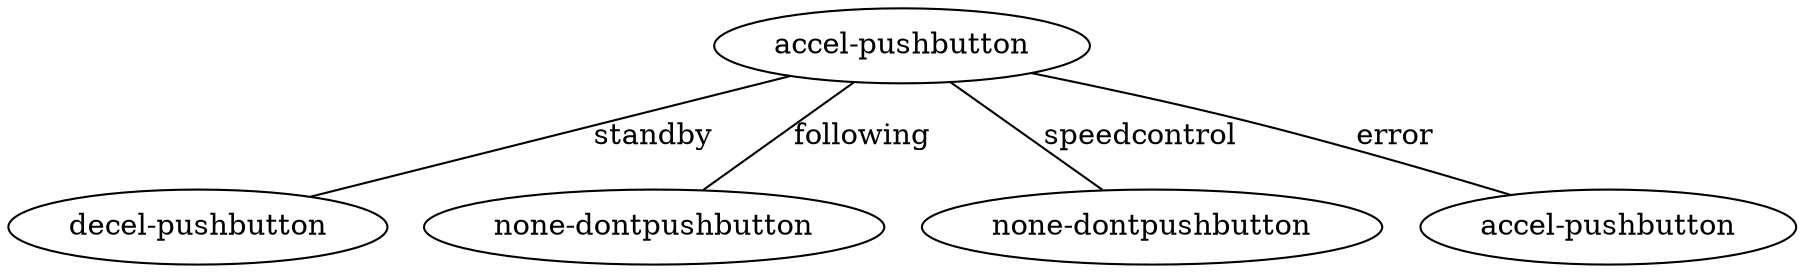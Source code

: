 digraph human_tree {
edge [dir=none];
node0 [ label = "accel-pushbutton" ];
node1 [ label = "decel-pushbutton" ];
node2 [ label = "none-dontpushbutton" ];
node3 [ label = "none-dontpushbutton" ];
node4 [ label = "accel-pushbutton" ];
node0 -> node1 [label="standby"];
node0 -> node2 [label="following"];
node0 -> node3 [label="speedcontrol"];
node0 -> node4 [label="error"];
}